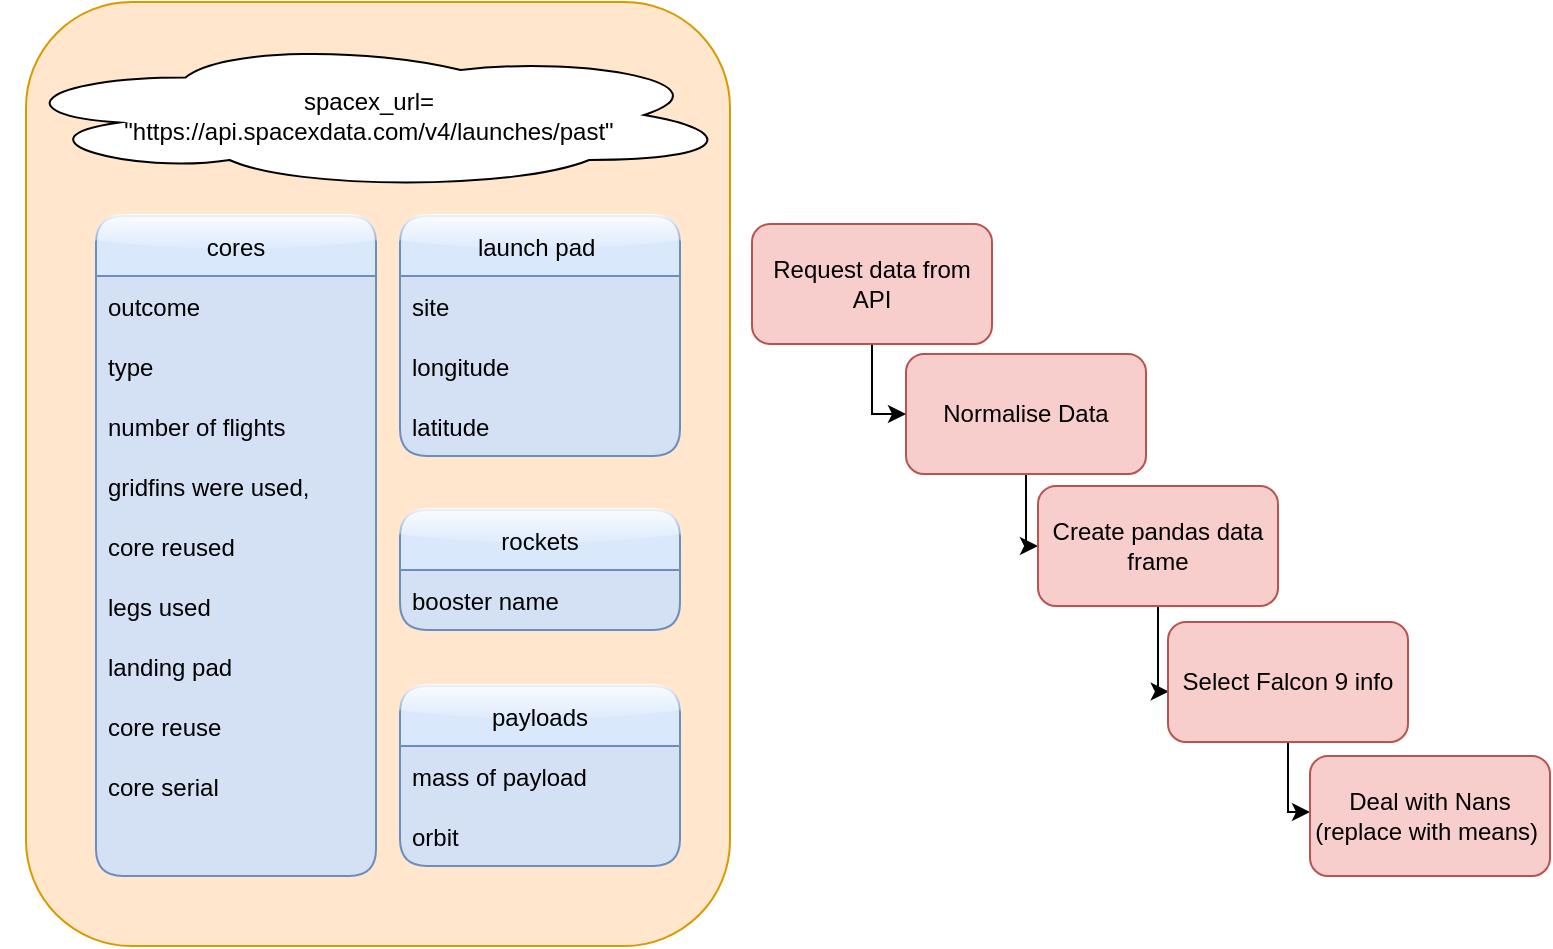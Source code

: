 <mxfile compressed="false" version="19.0.3" type="device">
  <diagram id="qVgIqDpbhUFSqkxab52v" name="Page-1">
    <mxGraphModel dx="1344" dy="790" grid="0" gridSize="10" guides="1" tooltips="1" connect="1" arrows="1" fold="1" page="1" pageScale="1" pageWidth="827" pageHeight="1169" math="0" shadow="0">
      <root>
        <mxCell id="0" />
        <mxCell id="1" parent="0" />
        <mxCell id="ZcfT5bmhfWDR-W4jzGkT-64" value="" style="rounded=1;whiteSpace=wrap;html=1;shadow=0;glass=0;sketch=0;fontFamily=Helvetica;fillColor=#ffe6cc;strokeColor=#d79b00;" vertex="1" parent="1">
          <mxGeometry x="27" y="148" width="352" height="472" as="geometry" />
        </mxCell>
        <mxCell id="ZcfT5bmhfWDR-W4jzGkT-4" value="spacex_url=&lt;br&gt;&quot;https://api.spacexdata.com/v4/launches/past&quot;" style="ellipse;shape=cloud;whiteSpace=wrap;html=1;fontFamily=Helvetica;" vertex="1" parent="1">
          <mxGeometry x="15" y="167" width="367" height="75" as="geometry" />
        </mxCell>
        <mxCell id="ZcfT5bmhfWDR-W4jzGkT-61" style="edgeStyle=orthogonalEdgeStyle;rounded=0;orthogonalLoop=1;jettySize=auto;html=1;entryX=0;entryY=0.5;entryDx=0;entryDy=0;fontFamily=Helvetica;" edge="1" parent="1" source="ZcfT5bmhfWDR-W4jzGkT-16" target="ZcfT5bmhfWDR-W4jzGkT-19">
          <mxGeometry relative="1" as="geometry">
            <Array as="points">
              <mxPoint x="527" y="420" />
            </Array>
          </mxGeometry>
        </mxCell>
        <mxCell id="ZcfT5bmhfWDR-W4jzGkT-16" value="Normalise Data" style="rounded=1;whiteSpace=wrap;html=1;fontFamily=Helvetica;fillColor=#f8cecc;strokeColor=#b85450;" vertex="1" parent="1">
          <mxGeometry x="467" y="324" width="120" height="60" as="geometry" />
        </mxCell>
        <mxCell id="ZcfT5bmhfWDR-W4jzGkT-62" style="edgeStyle=orthogonalEdgeStyle;rounded=0;orthogonalLoop=1;jettySize=auto;html=1;fontFamily=Helvetica;entryX=0.003;entryY=0.58;entryDx=0;entryDy=0;entryPerimeter=0;" edge="1" parent="1" source="ZcfT5bmhfWDR-W4jzGkT-19" target="ZcfT5bmhfWDR-W4jzGkT-20">
          <mxGeometry relative="1" as="geometry">
            <mxPoint x="593" y="494.268" as="targetPoint" />
            <Array as="points">
              <mxPoint x="593" y="493" />
            </Array>
          </mxGeometry>
        </mxCell>
        <mxCell id="ZcfT5bmhfWDR-W4jzGkT-19" value="Create pandas data frame" style="rounded=1;whiteSpace=wrap;html=1;fontFamily=Helvetica;fillColor=#f8cecc;strokeColor=#b85450;" vertex="1" parent="1">
          <mxGeometry x="533" y="390" width="120" height="60" as="geometry" />
        </mxCell>
        <mxCell id="ZcfT5bmhfWDR-W4jzGkT-63" value="" style="edgeStyle=orthogonalEdgeStyle;rounded=0;orthogonalLoop=1;jettySize=auto;html=1;fontFamily=Helvetica;" edge="1" parent="1" source="ZcfT5bmhfWDR-W4jzGkT-20" target="ZcfT5bmhfWDR-W4jzGkT-22">
          <mxGeometry relative="1" as="geometry">
            <Array as="points">
              <mxPoint x="658" y="553" />
            </Array>
          </mxGeometry>
        </mxCell>
        <mxCell id="ZcfT5bmhfWDR-W4jzGkT-20" value="Select Falcon 9 info" style="rounded=1;whiteSpace=wrap;html=1;fontFamily=Helvetica;fillColor=#f8cecc;strokeColor=#b85450;" vertex="1" parent="1">
          <mxGeometry x="598" y="458" width="120" height="60" as="geometry" />
        </mxCell>
        <mxCell id="ZcfT5bmhfWDR-W4jzGkT-22" value="Deal with Nans (replace with means)&amp;nbsp;" style="rounded=1;whiteSpace=wrap;html=1;fontFamily=Helvetica;fillColor=#f8cecc;strokeColor=#b85450;" vertex="1" parent="1">
          <mxGeometry x="669" y="525" width="120" height="60" as="geometry" />
        </mxCell>
        <mxCell id="ZcfT5bmhfWDR-W4jzGkT-23" value="rockets" style="swimlane;fontStyle=0;childLayout=stackLayout;horizontal=1;startSize=30;horizontalStack=0;resizeParent=1;resizeParentMax=0;resizeLast=0;collapsible=1;marginBottom=0;fontFamily=Helvetica;swimlaneFillColor=#D4E1F5;rounded=1;shadow=0;sketch=0;glass=1;fillColor=#dae8fc;strokeColor=#6c8ebf;" vertex="1" parent="1">
          <mxGeometry x="214" y="402" width="140" height="60" as="geometry" />
        </mxCell>
        <mxCell id="ZcfT5bmhfWDR-W4jzGkT-24" value="booster name" style="text;strokeColor=none;fillColor=none;align=left;verticalAlign=middle;spacingLeft=4;spacingRight=4;overflow=hidden;points=[[0,0.5],[1,0.5]];portConstraint=eastwest;rotatable=0;fontFamily=Helvetica;" vertex="1" parent="ZcfT5bmhfWDR-W4jzGkT-23">
          <mxGeometry y="30" width="140" height="30" as="geometry" />
        </mxCell>
        <mxCell id="ZcfT5bmhfWDR-W4jzGkT-27" value="cores" style="swimlane;fontStyle=0;childLayout=stackLayout;horizontal=1;startSize=30;horizontalStack=0;resizeParent=1;resizeParentMax=0;resizeLast=0;collapsible=1;marginBottom=0;fontFamily=Helvetica;swimlaneFillColor=#D4E1F5;rounded=1;shadow=0;sketch=0;glass=1;fillColor=#dae8fc;strokeColor=#6c8ebf;" vertex="1" parent="1">
          <mxGeometry x="62" y="255" width="140" height="330" as="geometry" />
        </mxCell>
        <mxCell id="ZcfT5bmhfWDR-W4jzGkT-28" value="outcome" style="text;strokeColor=none;fillColor=none;align=left;verticalAlign=middle;spacingLeft=4;spacingRight=4;overflow=hidden;points=[[0,0.5],[1,0.5]];portConstraint=eastwest;rotatable=0;fontFamily=Helvetica;" vertex="1" parent="ZcfT5bmhfWDR-W4jzGkT-27">
          <mxGeometry y="30" width="140" height="30" as="geometry" />
        </mxCell>
        <mxCell id="ZcfT5bmhfWDR-W4jzGkT-29" value="type" style="text;strokeColor=none;fillColor=none;align=left;verticalAlign=middle;spacingLeft=4;spacingRight=4;overflow=hidden;points=[[0,0.5],[1,0.5]];portConstraint=eastwest;rotatable=0;fontFamily=Helvetica;" vertex="1" parent="ZcfT5bmhfWDR-W4jzGkT-27">
          <mxGeometry y="60" width="140" height="30" as="geometry" />
        </mxCell>
        <mxCell id="ZcfT5bmhfWDR-W4jzGkT-30" value="number of flights" style="text;strokeColor=none;fillColor=none;align=left;verticalAlign=middle;spacingLeft=4;spacingRight=4;overflow=hidden;points=[[0,0.5],[1,0.5]];portConstraint=eastwest;rotatable=0;fontFamily=Helvetica;" vertex="1" parent="ZcfT5bmhfWDR-W4jzGkT-27">
          <mxGeometry y="90" width="140" height="30" as="geometry" />
        </mxCell>
        <mxCell id="ZcfT5bmhfWDR-W4jzGkT-32" value="gridfins were used," style="text;strokeColor=none;fillColor=none;align=left;verticalAlign=middle;spacingLeft=4;spacingRight=4;overflow=hidden;points=[[0,0.5],[1,0.5]];portConstraint=eastwest;rotatable=0;fontFamily=Helvetica;" vertex="1" parent="ZcfT5bmhfWDR-W4jzGkT-27">
          <mxGeometry y="120" width="140" height="30" as="geometry" />
        </mxCell>
        <mxCell id="ZcfT5bmhfWDR-W4jzGkT-31" value="core reused " style="text;strokeColor=none;fillColor=none;align=left;verticalAlign=middle;spacingLeft=4;spacingRight=4;overflow=hidden;points=[[0,0.5],[1,0.5]];portConstraint=eastwest;rotatable=0;fontFamily=Helvetica;" vertex="1" parent="ZcfT5bmhfWDR-W4jzGkT-27">
          <mxGeometry y="150" width="140" height="30" as="geometry" />
        </mxCell>
        <mxCell id="ZcfT5bmhfWDR-W4jzGkT-34" value="legs used " style="text;strokeColor=none;fillColor=none;align=left;verticalAlign=middle;spacingLeft=4;spacingRight=4;overflow=hidden;points=[[0,0.5],[1,0.5]];portConstraint=eastwest;rotatable=0;fontFamily=Helvetica;" vertex="1" parent="ZcfT5bmhfWDR-W4jzGkT-27">
          <mxGeometry y="180" width="140" height="30" as="geometry" />
        </mxCell>
        <mxCell id="ZcfT5bmhfWDR-W4jzGkT-33" value="landing pad " style="text;strokeColor=none;fillColor=none;align=left;verticalAlign=middle;spacingLeft=4;spacingRight=4;overflow=hidden;points=[[0,0.5],[1,0.5]];portConstraint=eastwest;rotatable=0;fontFamily=Helvetica;" vertex="1" parent="ZcfT5bmhfWDR-W4jzGkT-27">
          <mxGeometry y="210" width="140" height="30" as="geometry" />
        </mxCell>
        <mxCell id="ZcfT5bmhfWDR-W4jzGkT-37" value="core reuse " style="text;strokeColor=none;fillColor=none;align=left;verticalAlign=middle;spacingLeft=4;spacingRight=4;overflow=hidden;points=[[0,0.5],[1,0.5]];portConstraint=eastwest;rotatable=0;fontFamily=Helvetica;" vertex="1" parent="ZcfT5bmhfWDR-W4jzGkT-27">
          <mxGeometry y="240" width="140" height="30" as="geometry" />
        </mxCell>
        <mxCell id="ZcfT5bmhfWDR-W4jzGkT-36" value="core serial" style="text;strokeColor=none;fillColor=none;align=left;verticalAlign=middle;spacingLeft=4;spacingRight=4;overflow=hidden;points=[[0,0.5],[1,0.5]];portConstraint=eastwest;rotatable=0;fontFamily=Helvetica;" vertex="1" parent="ZcfT5bmhfWDR-W4jzGkT-27">
          <mxGeometry y="270" width="140" height="30" as="geometry" />
        </mxCell>
        <mxCell id="ZcfT5bmhfWDR-W4jzGkT-35" style="text;strokeColor=none;fillColor=none;align=left;verticalAlign=middle;spacingLeft=4;spacingRight=4;overflow=hidden;points=[[0,0.5],[1,0.5]];portConstraint=eastwest;rotatable=0;fontFamily=Helvetica;" vertex="1" parent="ZcfT5bmhfWDR-W4jzGkT-27">
          <mxGeometry y="300" width="140" height="30" as="geometry" />
        </mxCell>
        <mxCell id="ZcfT5bmhfWDR-W4jzGkT-39" value="launch pad " style="swimlane;fontStyle=0;childLayout=stackLayout;horizontal=1;startSize=30;horizontalStack=0;resizeParent=1;resizeParentMax=0;resizeLast=0;collapsible=1;marginBottom=0;fontFamily=Helvetica;swimlaneFillColor=#D4E1F5;rounded=1;shadow=0;sketch=0;glass=1;fillColor=#dae8fc;strokeColor=#6c8ebf;" vertex="1" parent="1">
          <mxGeometry x="214" y="255" width="140" height="120" as="geometry" />
        </mxCell>
        <mxCell id="ZcfT5bmhfWDR-W4jzGkT-41" value="site" style="text;strokeColor=none;fillColor=none;align=left;verticalAlign=middle;spacingLeft=4;spacingRight=4;overflow=hidden;points=[[0,0.5],[1,0.5]];portConstraint=eastwest;rotatable=0;fontFamily=Helvetica;" vertex="1" parent="ZcfT5bmhfWDR-W4jzGkT-39">
          <mxGeometry y="30" width="140" height="30" as="geometry" />
        </mxCell>
        <mxCell id="ZcfT5bmhfWDR-W4jzGkT-42" value="longitude" style="text;strokeColor=none;fillColor=none;align=left;verticalAlign=middle;spacingLeft=4;spacingRight=4;overflow=hidden;points=[[0,0.5],[1,0.5]];portConstraint=eastwest;rotatable=0;fontFamily=Helvetica;" vertex="1" parent="ZcfT5bmhfWDR-W4jzGkT-39">
          <mxGeometry y="60" width="140" height="30" as="geometry" />
        </mxCell>
        <mxCell id="ZcfT5bmhfWDR-W4jzGkT-43" value="latitude" style="text;strokeColor=none;fillColor=none;align=left;verticalAlign=middle;spacingLeft=4;spacingRight=4;overflow=hidden;points=[[0,0.5],[1,0.5]];portConstraint=eastwest;rotatable=0;fontFamily=Helvetica;" vertex="1" parent="ZcfT5bmhfWDR-W4jzGkT-39">
          <mxGeometry y="90" width="140" height="30" as="geometry" />
        </mxCell>
        <mxCell id="ZcfT5bmhfWDR-W4jzGkT-50" value="payloads" style="swimlane;fontStyle=0;childLayout=stackLayout;horizontal=1;startSize=30;horizontalStack=0;resizeParent=1;resizeParentMax=0;resizeLast=0;collapsible=1;marginBottom=0;fontFamily=Helvetica;swimlaneFillColor=#D4E1F5;rounded=1;shadow=0;sketch=0;glass=1;fillColor=#dae8fc;strokeColor=#6c8ebf;" vertex="1" parent="1">
          <mxGeometry x="214" y="490" width="140" height="90" as="geometry" />
        </mxCell>
        <mxCell id="ZcfT5bmhfWDR-W4jzGkT-51" value="mass of payload " style="text;strokeColor=none;fillColor=none;align=left;verticalAlign=middle;spacingLeft=4;spacingRight=4;overflow=hidden;points=[[0,0.5],[1,0.5]];portConstraint=eastwest;rotatable=0;fontFamily=Helvetica;" vertex="1" parent="ZcfT5bmhfWDR-W4jzGkT-50">
          <mxGeometry y="30" width="140" height="30" as="geometry" />
        </mxCell>
        <mxCell id="ZcfT5bmhfWDR-W4jzGkT-52" value="orbit" style="text;strokeColor=none;fillColor=none;align=left;verticalAlign=middle;spacingLeft=4;spacingRight=4;overflow=hidden;points=[[0,0.5],[1,0.5]];portConstraint=eastwest;rotatable=0;fontFamily=Helvetica;" vertex="1" parent="ZcfT5bmhfWDR-W4jzGkT-50">
          <mxGeometry y="60" width="140" height="30" as="geometry" />
        </mxCell>
        <mxCell id="ZcfT5bmhfWDR-W4jzGkT-59" style="edgeStyle=orthogonalEdgeStyle;rounded=0;orthogonalLoop=1;jettySize=auto;html=1;fontFamily=Helvetica;entryX=0;entryY=0.5;entryDx=0;entryDy=0;" edge="1" parent="1" source="ZcfT5bmhfWDR-W4jzGkT-54" target="ZcfT5bmhfWDR-W4jzGkT-16">
          <mxGeometry relative="1" as="geometry">
            <mxPoint x="450" y="341.111" as="targetPoint" />
            <Array as="points">
              <mxPoint x="450" y="354" />
            </Array>
          </mxGeometry>
        </mxCell>
        <mxCell id="ZcfT5bmhfWDR-W4jzGkT-54" value="Request data from API" style="rounded=1;whiteSpace=wrap;html=1;fontFamily=Helvetica;fillColor=#f8cecc;strokeColor=#b85450;" vertex="1" parent="1">
          <mxGeometry x="390" y="259" width="120" height="60" as="geometry" />
        </mxCell>
      </root>
    </mxGraphModel>
  </diagram>
</mxfile>
